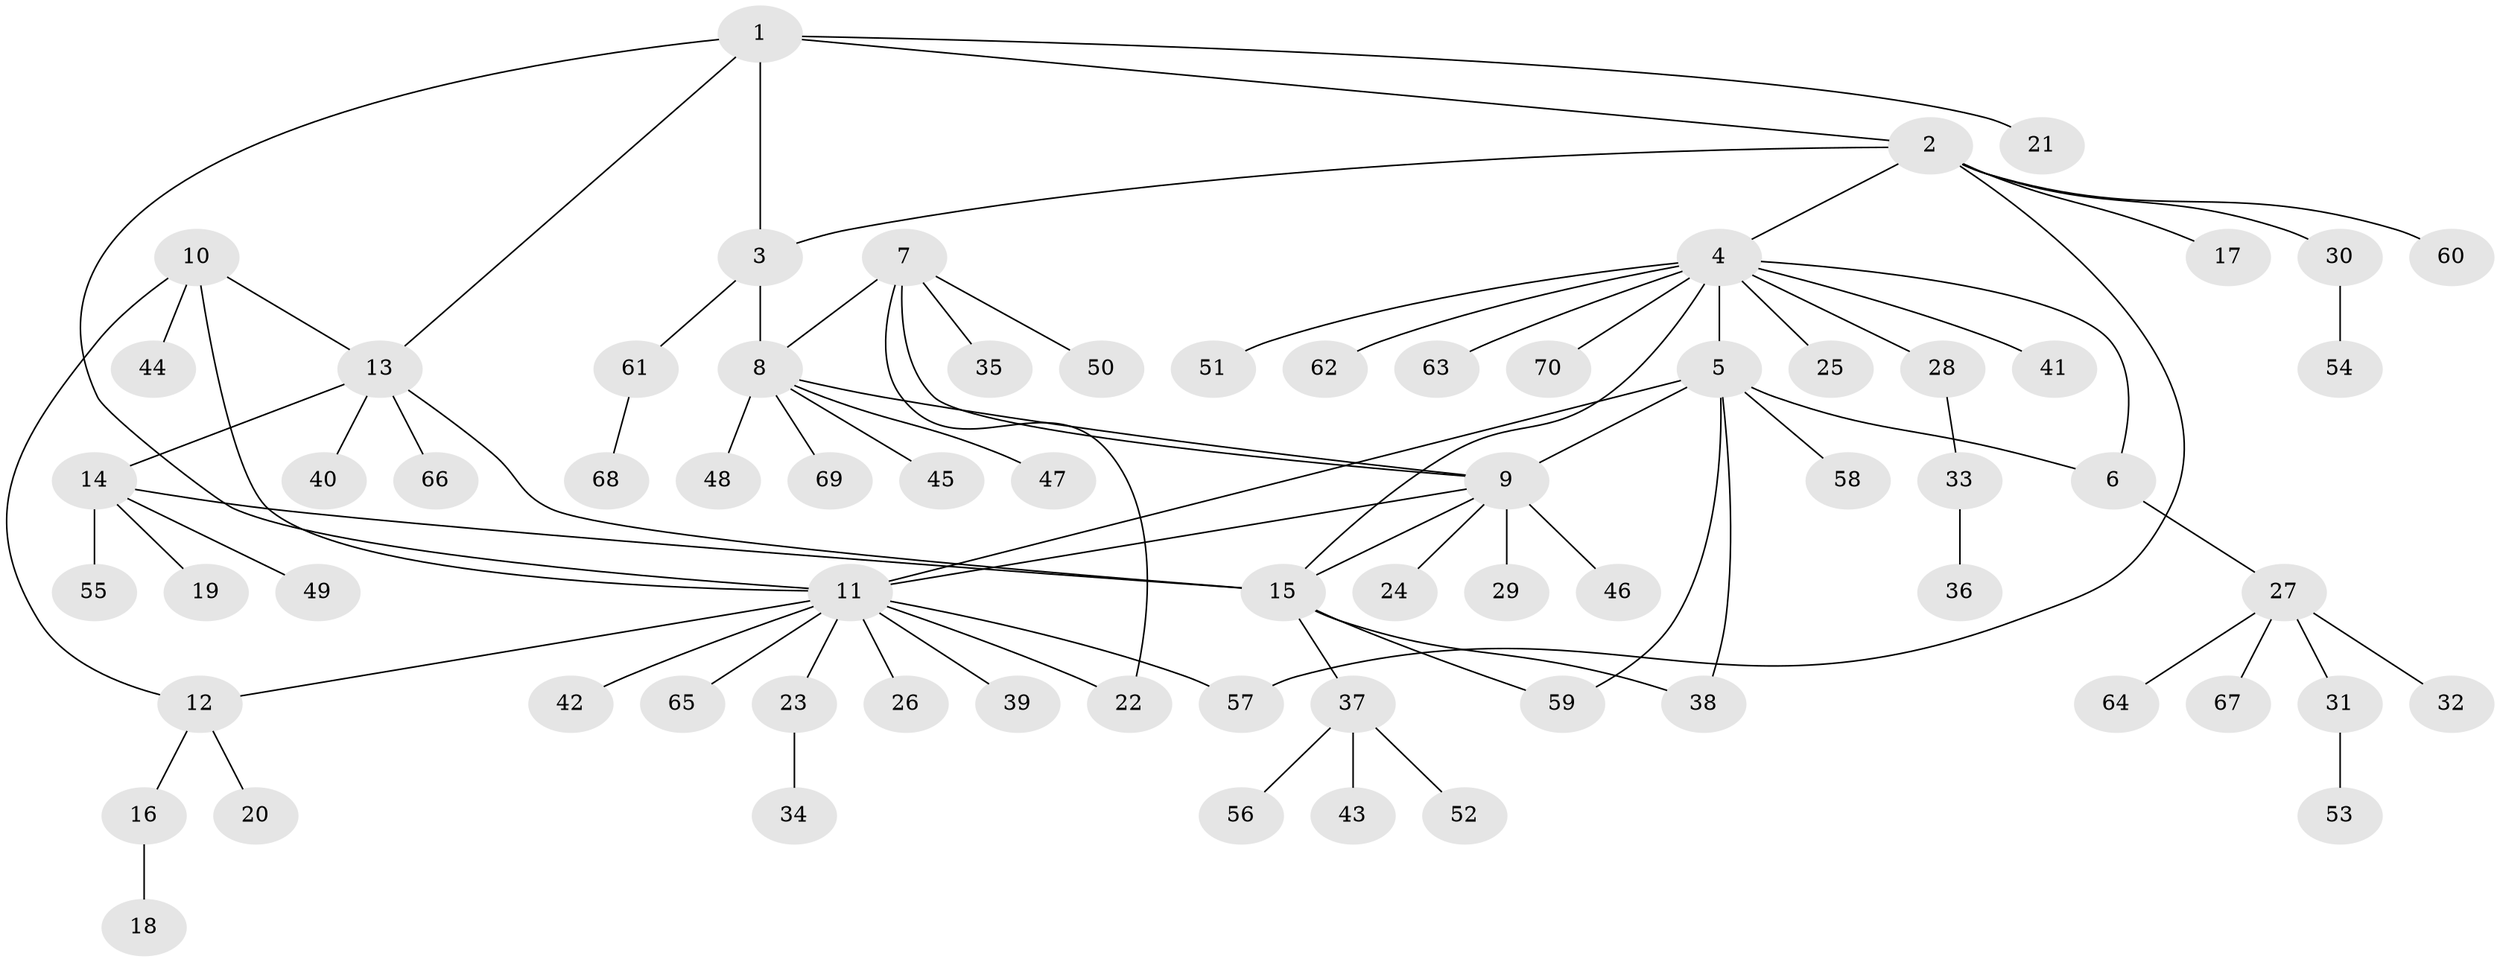 // coarse degree distribution, {1: 0.5116279069767442, 3: 0.11627906976744186, 4: 0.11627906976744186, 2: 0.09302325581395349, 10: 0.023255813953488372, 6: 0.06976744186046512, 7: 0.023255813953488372, 5: 0.023255813953488372, 9: 0.023255813953488372}
// Generated by graph-tools (version 1.1) at 2025/37/03/04/25 23:37:45]
// undirected, 70 vertices, 84 edges
graph export_dot {
  node [color=gray90,style=filled];
  1;
  2;
  3;
  4;
  5;
  6;
  7;
  8;
  9;
  10;
  11;
  12;
  13;
  14;
  15;
  16;
  17;
  18;
  19;
  20;
  21;
  22;
  23;
  24;
  25;
  26;
  27;
  28;
  29;
  30;
  31;
  32;
  33;
  34;
  35;
  36;
  37;
  38;
  39;
  40;
  41;
  42;
  43;
  44;
  45;
  46;
  47;
  48;
  49;
  50;
  51;
  52;
  53;
  54;
  55;
  56;
  57;
  58;
  59;
  60;
  61;
  62;
  63;
  64;
  65;
  66;
  67;
  68;
  69;
  70;
  1 -- 2;
  1 -- 3;
  1 -- 11;
  1 -- 13;
  1 -- 21;
  2 -- 3;
  2 -- 4;
  2 -- 17;
  2 -- 30;
  2 -- 57;
  2 -- 60;
  3 -- 8;
  3 -- 61;
  4 -- 5;
  4 -- 6;
  4 -- 15;
  4 -- 25;
  4 -- 28;
  4 -- 41;
  4 -- 51;
  4 -- 62;
  4 -- 63;
  4 -- 70;
  5 -- 6;
  5 -- 9;
  5 -- 11;
  5 -- 38;
  5 -- 58;
  5 -- 59;
  6 -- 27;
  7 -- 8;
  7 -- 9;
  7 -- 22;
  7 -- 35;
  7 -- 50;
  8 -- 9;
  8 -- 45;
  8 -- 47;
  8 -- 48;
  8 -- 69;
  9 -- 11;
  9 -- 15;
  9 -- 24;
  9 -- 29;
  9 -- 46;
  10 -- 11;
  10 -- 12;
  10 -- 13;
  10 -- 44;
  11 -- 12;
  11 -- 22;
  11 -- 23;
  11 -- 26;
  11 -- 39;
  11 -- 42;
  11 -- 57;
  11 -- 65;
  12 -- 16;
  12 -- 20;
  13 -- 14;
  13 -- 15;
  13 -- 40;
  13 -- 66;
  14 -- 15;
  14 -- 19;
  14 -- 49;
  14 -- 55;
  15 -- 37;
  15 -- 38;
  15 -- 59;
  16 -- 18;
  23 -- 34;
  27 -- 31;
  27 -- 32;
  27 -- 64;
  27 -- 67;
  28 -- 33;
  30 -- 54;
  31 -- 53;
  33 -- 36;
  37 -- 43;
  37 -- 52;
  37 -- 56;
  61 -- 68;
}
